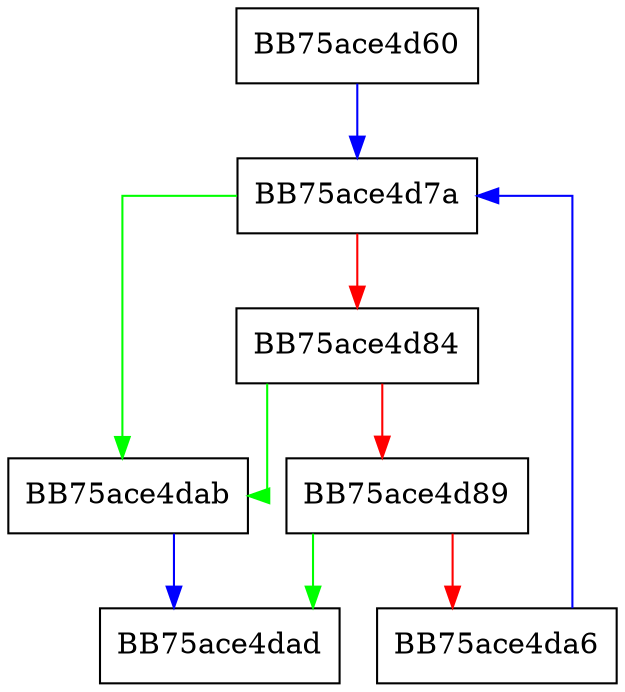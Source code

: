 digraph _Do_call {
  node [shape="box"];
  graph [splines=ortho];
  BB75ace4d60 -> BB75ace4d7a [color="blue"];
  BB75ace4d7a -> BB75ace4dab [color="green"];
  BB75ace4d7a -> BB75ace4d84 [color="red"];
  BB75ace4d84 -> BB75ace4dab [color="green"];
  BB75ace4d84 -> BB75ace4d89 [color="red"];
  BB75ace4d89 -> BB75ace4dad [color="green"];
  BB75ace4d89 -> BB75ace4da6 [color="red"];
  BB75ace4da6 -> BB75ace4d7a [color="blue"];
  BB75ace4dab -> BB75ace4dad [color="blue"];
}